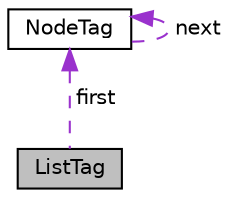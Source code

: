 digraph "ListTag"
{
  edge [fontname="Helvetica",fontsize="10",labelfontname="Helvetica",labelfontsize="10"];
  node [fontname="Helvetica",fontsize="10",shape=record];
  Node1 [label="ListTag",height=0.2,width=0.4,color="black", fillcolor="grey75", style="filled", fontcolor="black"];
  Node2 -> Node1 [dir="back",color="darkorchid3",fontsize="10",style="dashed",label=" first" ];
  Node2 [label="NodeTag",height=0.2,width=0.4,color="black", fillcolor="white", style="filled",URL="$structNodeTag.html"];
  Node2 -> Node2 [dir="back",color="darkorchid3",fontsize="10",style="dashed",label=" next" ];
}
